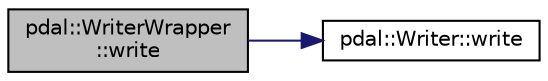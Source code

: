 digraph "pdal::WriterWrapper::write"
{
  edge [fontname="Helvetica",fontsize="10",labelfontname="Helvetica",labelfontsize="10"];
  node [fontname="Helvetica",fontsize="10",shape=record];
  rankdir="LR";
  Node1 [label="pdal::WriterWrapper\l::write",height=0.2,width=0.4,color="black", fillcolor="grey75", style="filled", fontcolor="black"];
  Node1 -> Node2 [color="midnightblue",fontsize="10",style="solid",fontname="Helvetica"];
  Node2 [label="pdal::Writer::write",height=0.2,width=0.4,color="black", fillcolor="white", style="filled",URL="$classpdal_1_1Writer.html#ae3cb59f210071ed61ccd70d237461d42"];
}
